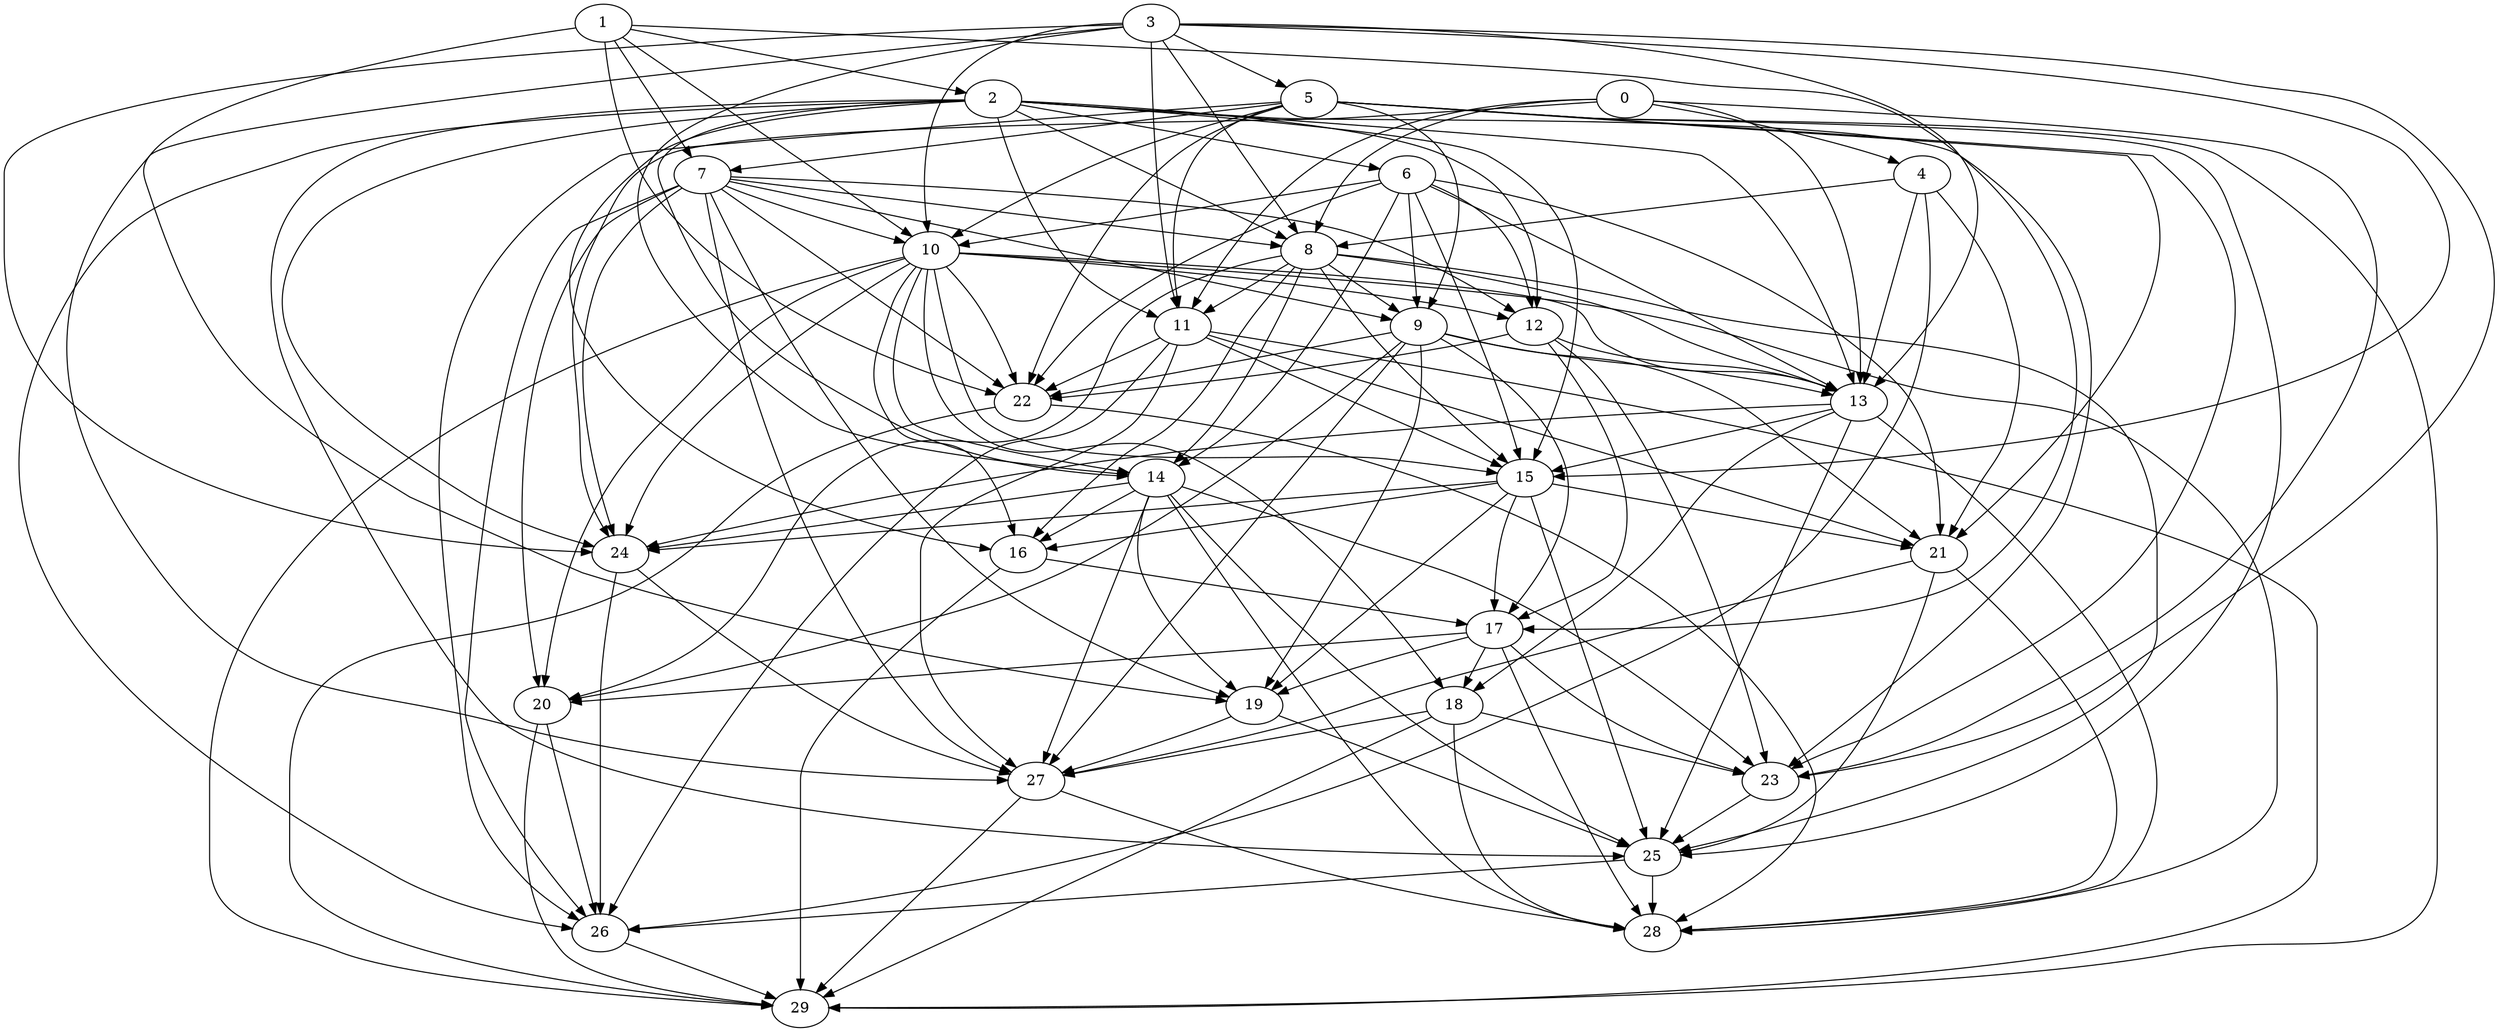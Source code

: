 digraph "Random_Nodes_30_Density_4.93_CCR_1.00_WeightType_Random_GB_Homogeneous-2" {
3 [Weight=38];
1 [Weight=8];
0 [Weight=25];
5 [Weight=8];
2 [Weight=25];
7 [Weight=42];
4 [Weight=25];
6 [Weight=38];
8 [Weight=21];
10 [Weight=8];
9 [Weight=42];
12 [Weight=34];
11 [Weight=38];
13 [Weight=34];
14 [Weight=42];
15 [Weight=38];
16 [Weight=34];
17 [Weight=30];
18 [Weight=17];
23 [Weight=38];
21 [Weight=25];
24 [Weight=34];
20 [Weight=34];
19 [Weight=8];
25 [Weight=17];
26 [Weight=42];
22 [Weight=30];
27 [Weight=30];
28 [Weight=30];
29 [Weight=30];
17 -> 20 [Weight=7];
0 -> 8 [Weight=4];
25 -> 28 [Weight=7];
5 -> 23 [Weight=4];
3 -> 11 [Weight=8];
7 -> 8 [Weight=8];
21 -> 27 [Weight=3];
1 -> 19 [Weight=6];
13 -> 15 [Weight=5];
5 -> 29 [Weight=9];
11 -> 21 [Weight=7];
17 -> 18 [Weight=6];
6 -> 14 [Weight=5];
9 -> 27 [Weight=6];
6 -> 10 [Weight=3];
1 -> 2 [Weight=4];
5 -> 26 [Weight=10];
10 -> 16 [Weight=3];
10 -> 20 [Weight=2];
2 -> 14 [Weight=3];
3 -> 24 [Weight=2];
15 -> 19 [Weight=10];
7 -> 10 [Weight=6];
22 -> 29 [Weight=9];
11 -> 22 [Weight=4];
8 -> 20 [Weight=10];
13 -> 18 [Weight=4];
17 -> 19 [Weight=6];
3 -> 10 [Weight=2];
25 -> 26 [Weight=7];
3 -> 13 [Weight=5];
2 -> 23 [Weight=9];
2 -> 6 [Weight=7];
10 -> 15 [Weight=7];
7 -> 20 [Weight=3];
10 -> 24 [Weight=3];
14 -> 19 [Weight=7];
6 -> 9 [Weight=4];
12 -> 17 [Weight=3];
14 -> 23 [Weight=4];
4 -> 8 [Weight=9];
7 -> 26 [Weight=5];
8 -> 15 [Weight=6];
14 -> 27 [Weight=7];
7 -> 22 [Weight=6];
8 -> 14 [Weight=3];
2 -> 13 [Weight=2];
3 -> 8 [Weight=8];
19 -> 25 [Weight=7];
15 -> 25 [Weight=3];
5 -> 25 [Weight=7];
18 -> 28 [Weight=6];
27 -> 28 [Weight=9];
26 -> 29 [Weight=8];
2 -> 11 [Weight=8];
15 -> 24 [Weight=10];
4 -> 26 [Weight=7];
18 -> 27 [Weight=10];
17 -> 28 [Weight=4];
0 -> 13 [Weight=5];
10 -> 22 [Weight=7];
8 -> 16 [Weight=3];
10 -> 29 [Weight=7];
22 -> 28 [Weight=5];
24 -> 26 [Weight=10];
6 -> 21 [Weight=5];
7 -> 19 [Weight=8];
11 -> 26 [Weight=3];
1 -> 7 [Weight=7];
9 -> 13 [Weight=3];
19 -> 27 [Weight=7];
15 -> 16 [Weight=9];
21 -> 25 [Weight=5];
10 -> 13 [Weight=2];
27 -> 29 [Weight=9];
10 -> 18 [Weight=2];
15 -> 21 [Weight=7];
4 -> 21 [Weight=7];
9 -> 20 [Weight=6];
20 -> 29 [Weight=4];
11 -> 15 [Weight=10];
5 -> 9 [Weight=5];
2 -> 26 [Weight=3];
14 -> 24 [Weight=3];
13 -> 28 [Weight=4];
8 -> 9 [Weight=4];
6 -> 22 [Weight=2];
3 -> 27 [Weight=9];
2 -> 25 [Weight=7];
9 -> 17 [Weight=4];
3 -> 15 [Weight=8];
0 -> 24 [Weight=3];
16 -> 17 [Weight=6];
14 -> 28 [Weight=9];
7 -> 24 [Weight=5];
9 -> 19 [Weight=7];
24 -> 27 [Weight=9];
6 -> 15 [Weight=2];
23 -> 25 [Weight=3];
15 -> 17 [Weight=7];
10 -> 12 [Weight=5];
3 -> 23 [Weight=2];
5 -> 22 [Weight=10];
12 -> 13 [Weight=6];
2 -> 16 [Weight=9];
9 -> 21 [Weight=3];
4 -> 13 [Weight=8];
16 -> 29 [Weight=2];
1 -> 22 [Weight=3];
8 -> 13 [Weight=9];
1 -> 10 [Weight=10];
13 -> 24 [Weight=5];
8 -> 11 [Weight=3];
0 -> 11 [Weight=9];
11 -> 27 [Weight=3];
9 -> 22 [Weight=9];
7 -> 12 [Weight=2];
10 -> 14 [Weight=8];
12 -> 23 [Weight=4];
5 -> 21 [Weight=9];
6 -> 13 [Weight=2];
21 -> 28 [Weight=8];
17 -> 23 [Weight=7];
2 -> 15 [Weight=10];
5 -> 7 [Weight=2];
2 -> 8 [Weight=10];
8 -> 25 [Weight=2];
0 -> 4 [Weight=3];
7 -> 27 [Weight=9];
13 -> 25 [Weight=8];
7 -> 9 [Weight=5];
2 -> 24 [Weight=3];
18 -> 23 [Weight=9];
5 -> 10 [Weight=4];
18 -> 29 [Weight=6];
3 -> 14 [Weight=3];
3 -> 5 [Weight=8];
12 -> 22 [Weight=2];
2 -> 12 [Weight=4];
5 -> 11 [Weight=6];
6 -> 12 [Weight=10];
10 -> 28 [Weight=6];
11 -> 29 [Weight=6];
0 -> 23 [Weight=6];
14 -> 16 [Weight=6];
20 -> 26 [Weight=8];
1 -> 17 [Weight=10];
14 -> 25 [Weight=5];
}
